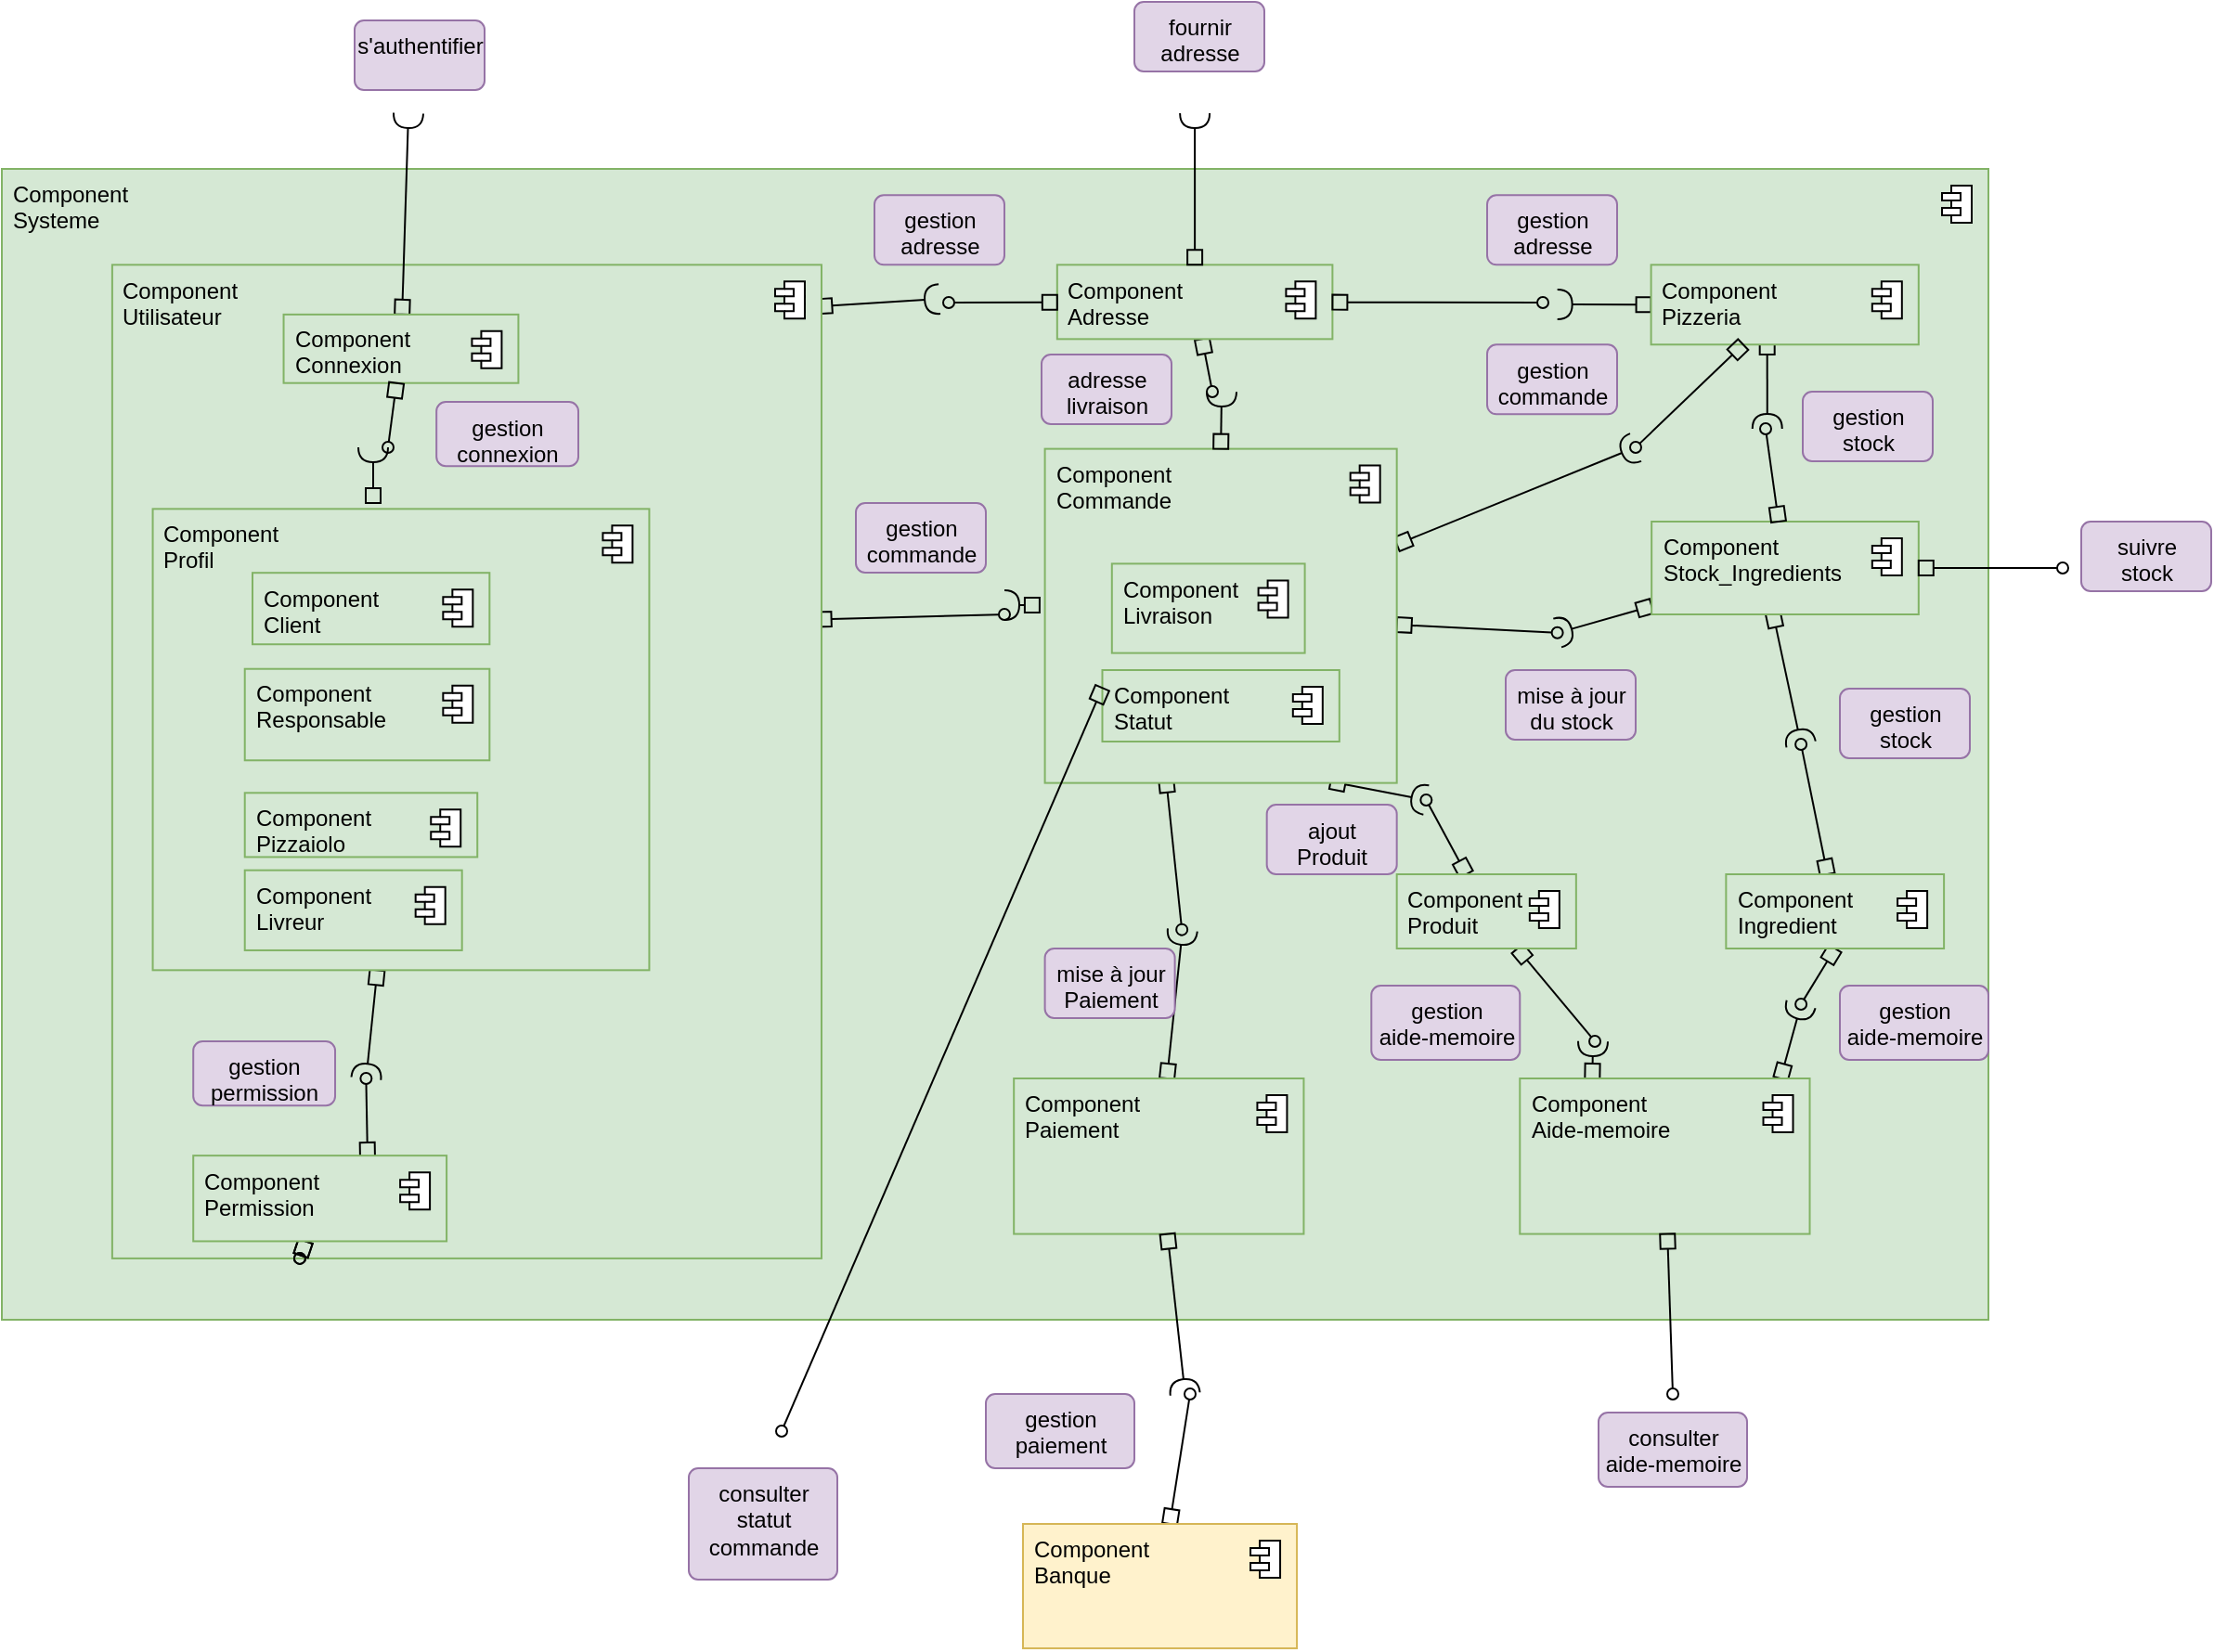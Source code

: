 <mxfile version="14.6.13" type="device"><diagram id="YfE7TOfCu_fSFhTdanTD" name="Page-1"><mxGraphModel dx="1329" dy="626" grid="1" gridSize="10" guides="1" tooltips="1" connect="1" arrows="1" fold="1" page="1" pageScale="1" pageWidth="1169" pageHeight="827" math="0" shadow="0"><root><mxCell id="0"/><mxCell id="1" parent="0"/><mxCell id="h6eIbAjX_EkyVAfvAEQu-177" value="gestion &lt;br&gt;paiement" style="html=1;align=center;verticalAlign=top;rounded=1;absoluteArcSize=1;arcSize=10;dashed=0;fillColor=#e1d5e7;strokeColor=#9673a6;" parent="1" vertex="1"><mxGeometry x="750" y="820" width="80" height="40" as="geometry"/></mxCell><mxCell id="czThRWr1tXoCfwrgeq04-4" value="Component&lt;br&gt;Systeme&lt;br&gt;" style="html=1;align=left;spacingLeft=4;verticalAlign=top;fillColor=#d5e8d4;strokeColor=#82b366;" parent="1" vertex="1"><mxGeometry x="220" y="160" width="1070" height="620" as="geometry"/></mxCell><mxCell id="czThRWr1tXoCfwrgeq04-5" value="" style="shape=module;jettyWidth=10;jettyHeight=4;" parent="czThRWr1tXoCfwrgeq04-4" vertex="1"><mxGeometry x="1" width="16" height="20" relative="1" as="geometry"><mxPoint x="-25" y="9" as="offset"/></mxGeometry></mxCell><mxCell id="GRZIoTqiJP3n3-bJ4WXV-7" style="edgeStyle=none;rounded=0;orthogonalLoop=1;jettySize=auto;html=1;entryX=0.472;entryY=0.113;entryDx=0;entryDy=0;entryPerimeter=0;startArrow=box;startFill=0;endArrow=halfCircle;endFill=0;exitX=0.994;exitY=0.042;exitDx=0;exitDy=0;exitPerimeter=0;" edge="1" parent="czThRWr1tXoCfwrgeq04-4" source="h6eIbAjX_EkyVAfvAEQu-60" target="czThRWr1tXoCfwrgeq04-4"><mxGeometry relative="1" as="geometry"/></mxCell><mxCell id="GRZIoTqiJP3n3-bJ4WXV-37" style="edgeStyle=none;rounded=0;orthogonalLoop=1;jettySize=auto;html=1;startArrow=box;startFill=0;endArrow=oval;endFill=0;exitX=0.993;exitY=0.357;exitDx=0;exitDy=0;exitPerimeter=0;" edge="1" parent="czThRWr1tXoCfwrgeq04-4" source="h6eIbAjX_EkyVAfvAEQu-60"><mxGeometry relative="1" as="geometry"><mxPoint x="445.833" y="310" as="sourcePoint"/><mxPoint x="540" y="240" as="targetPoint"/></mxGeometry></mxCell><mxCell id="h6eIbAjX_EkyVAfvAEQu-60" value="Component&lt;br&gt;Utilisateur" style="html=1;align=left;spacingLeft=4;verticalAlign=top;fillColor=#d5e8d4;strokeColor=#82b366;" parent="czThRWr1tXoCfwrgeq04-4" vertex="1"><mxGeometry x="59.444" y="51.67" width="382.04" height="535.28" as="geometry"/></mxCell><mxCell id="h6eIbAjX_EkyVAfvAEQu-61" value="" style="shape=module;jettyWidth=10;jettyHeight=4;" parent="h6eIbAjX_EkyVAfvAEQu-60" vertex="1"><mxGeometry x="1" width="16" height="20" relative="1" as="geometry"><mxPoint x="-25" y="9" as="offset"/></mxGeometry></mxCell><mxCell id="GRZIoTqiJP3n3-bJ4WXV-5" style="rounded=0;orthogonalLoop=1;jettySize=auto;html=1;entryX=0.358;entryY=0.819;entryDx=0;entryDy=0;entryPerimeter=0;startArrow=box;startFill=0;endArrow=halfCircle;endFill=0;" edge="1" parent="h6eIbAjX_EkyVAfvAEQu-60" source="h6eIbAjX_EkyVAfvAEQu-58" target="h6eIbAjX_EkyVAfvAEQu-60"><mxGeometry relative="1" as="geometry"/></mxCell><mxCell id="GRZIoTqiJP3n3-bJ4WXV-6" style="edgeStyle=none;rounded=0;orthogonalLoop=1;jettySize=auto;html=1;startArrow=box;startFill=0;endArrow=halfCircle;endFill=0;" edge="1" parent="h6eIbAjX_EkyVAfvAEQu-60"><mxGeometry relative="1" as="geometry"><mxPoint x="140.556" y="128.33" as="sourcePoint"/><mxPoint x="140.556" y="98.33" as="targetPoint"/></mxGeometry></mxCell><mxCell id="h6eIbAjX_EkyVAfvAEQu-58" value="Component&lt;br&gt;Profil" style="html=1;align=left;spacingLeft=4;verticalAlign=top;fillColor=#d5e8d4;strokeColor=#82b366;" parent="h6eIbAjX_EkyVAfvAEQu-60" vertex="1"><mxGeometry x="21.836" y="131.511" width="267.424" height="248.491" as="geometry"/></mxCell><mxCell id="h6eIbAjX_EkyVAfvAEQu-59" value="" style="shape=module;jettyWidth=10;jettyHeight=4;" parent="h6eIbAjX_EkyVAfvAEQu-58" vertex="1"><mxGeometry x="1" width="16" height="20" relative="1" as="geometry"><mxPoint x="-25" y="9" as="offset"/></mxGeometry></mxCell><mxCell id="h6eIbAjX_EkyVAfvAEQu-56" value="Component&lt;br&gt;Client" style="html=1;align=left;spacingLeft=4;verticalAlign=top;fillColor=#d5e8d4;strokeColor=#82b366;" parent="h6eIbAjX_EkyVAfvAEQu-58" vertex="1"><mxGeometry x="53.72" y="34.426" width="127.67" height="38.51" as="geometry"/></mxCell><mxCell id="h6eIbAjX_EkyVAfvAEQu-57" value="" style="shape=module;jettyWidth=10;jettyHeight=4;" parent="h6eIbAjX_EkyVAfvAEQu-56" vertex="1"><mxGeometry x="1" width="16" height="20" relative="1" as="geometry"><mxPoint x="-25" y="9" as="offset"/></mxGeometry></mxCell><mxCell id="h6eIbAjX_EkyVAfvAEQu-54" value="Component&lt;br&gt;Responsable" style="html=1;align=left;spacingLeft=4;verticalAlign=top;fillColor=#d5e8d4;strokeColor=#82b366;" parent="h6eIbAjX_EkyVAfvAEQu-58" vertex="1"><mxGeometry x="49.582" y="86.178" width="131.808" height="49.273" as="geometry"/></mxCell><mxCell id="h6eIbAjX_EkyVAfvAEQu-55" value="" style="shape=module;jettyWidth=10;jettyHeight=4;" parent="h6eIbAjX_EkyVAfvAEQu-54" vertex="1"><mxGeometry x="1" width="16" height="20" relative="1" as="geometry"><mxPoint x="-25" y="9" as="offset"/></mxGeometry></mxCell><mxCell id="h6eIbAjX_EkyVAfvAEQu-52" value="Component&lt;br&gt;Pizzaiolo" style="html=1;align=left;spacingLeft=4;verticalAlign=top;fillColor=#d5e8d4;strokeColor=#82b366;" parent="h6eIbAjX_EkyVAfvAEQu-58" vertex="1"><mxGeometry x="49.582" y="152.977" width="125.257" height="34.571" as="geometry"/></mxCell><mxCell id="h6eIbAjX_EkyVAfvAEQu-53" value="" style="shape=module;jettyWidth=10;jettyHeight=4;" parent="h6eIbAjX_EkyVAfvAEQu-52" vertex="1"><mxGeometry x="1" width="16" height="20" relative="1" as="geometry"><mxPoint x="-25" y="9" as="offset"/></mxGeometry></mxCell><mxCell id="h6eIbAjX_EkyVAfvAEQu-50" value="Component&lt;br&gt;Livreur" style="html=1;align=left;spacingLeft=4;verticalAlign=top;fillColor=#d5e8d4;strokeColor=#82b366;" parent="h6eIbAjX_EkyVAfvAEQu-58" vertex="1"><mxGeometry x="49.582" y="194.654" width="116.981" height="43.136" as="geometry"/></mxCell><mxCell id="h6eIbAjX_EkyVAfvAEQu-51" value="" style="shape=module;jettyWidth=10;jettyHeight=4;" parent="h6eIbAjX_EkyVAfvAEQu-50" vertex="1"><mxGeometry x="1" width="16" height="20" relative="1" as="geometry"><mxPoint x="-25" y="9" as="offset"/></mxGeometry></mxCell><mxCell id="h6eIbAjX_EkyVAfvAEQu-148" style="edgeStyle=none;rounded=0;orthogonalLoop=1;jettySize=auto;html=1;startArrow=box;startFill=0;endArrow=oval;endFill=0;" parent="h6eIbAjX_EkyVAfvAEQu-60" source="h6eIbAjX_EkyVAfvAEQu-48" target="h6eIbAjX_EkyVAfvAEQu-60" edge="1"><mxGeometry relative="1" as="geometry"/></mxCell><mxCell id="h6eIbAjX_EkyVAfvAEQu-149" style="edgeStyle=none;rounded=0;orthogonalLoop=1;jettySize=auto;html=1;startArrow=box;startFill=0;endArrow=oval;endFill=0;" parent="h6eIbAjX_EkyVAfvAEQu-60" source="h6eIbAjX_EkyVAfvAEQu-48" target="h6eIbAjX_EkyVAfvAEQu-60" edge="1"><mxGeometry relative="1" as="geometry"/></mxCell><mxCell id="h6eIbAjX_EkyVAfvAEQu-153" style="edgeStyle=none;rounded=0;orthogonalLoop=1;jettySize=auto;html=1;startArrow=box;startFill=0;endArrow=oval;endFill=0;exitX=0.688;exitY=0.02;exitDx=0;exitDy=0;exitPerimeter=0;" parent="h6eIbAjX_EkyVAfvAEQu-60" source="h6eIbAjX_EkyVAfvAEQu-48" edge="1"><mxGeometry relative="1" as="geometry"><mxPoint x="136.742" y="438.332" as="targetPoint"/></mxGeometry></mxCell><mxCell id="h6eIbAjX_EkyVAfvAEQu-48" value="Component&lt;br&gt;Permission" style="html=1;align=left;spacingLeft=4;verticalAlign=top;fillColor=#d5e8d4;strokeColor=#82b366;" parent="h6eIbAjX_EkyVAfvAEQu-60" vertex="1"><mxGeometry x="43.662" y="479.906" width="136.443" height="46.145" as="geometry"/></mxCell><mxCell id="h6eIbAjX_EkyVAfvAEQu-49" value="" style="shape=module;jettyWidth=10;jettyHeight=4;" parent="h6eIbAjX_EkyVAfvAEQu-48" vertex="1"><mxGeometry x="1" width="16" height="20" relative="1" as="geometry"><mxPoint x="-25" y="9" as="offset"/></mxGeometry></mxCell><mxCell id="h6eIbAjX_EkyVAfvAEQu-144" style="edgeStyle=none;rounded=0;orthogonalLoop=1;jettySize=auto;html=1;startArrow=box;startFill=0;endArrow=halfCircle;endFill=0;" parent="h6eIbAjX_EkyVAfvAEQu-60" source="h6eIbAjX_EkyVAfvAEQu-46" edge="1"><mxGeometry relative="1" as="geometry"><mxPoint x="159.556" y="-81.67" as="targetPoint"/></mxGeometry></mxCell><mxCell id="h6eIbAjX_EkyVAfvAEQu-46" value="Component&lt;br&gt;Connexion" style="html=1;align=left;spacingLeft=4;verticalAlign=top;fillColor=#d5e8d4;strokeColor=#82b366;" parent="h6eIbAjX_EkyVAfvAEQu-60" vertex="1"><mxGeometry x="92.333" y="26.764" width="126.433" height="36.916" as="geometry"/></mxCell><mxCell id="h6eIbAjX_EkyVAfvAEQu-47" value="" style="shape=module;jettyWidth=10;jettyHeight=4;" parent="h6eIbAjX_EkyVAfvAEQu-46" vertex="1"><mxGeometry x="1" width="16" height="20" relative="1" as="geometry"><mxPoint x="-25" y="9" as="offset"/></mxGeometry></mxCell><mxCell id="h6eIbAjX_EkyVAfvAEQu-162" value="gestion &lt;br&gt;connexion" style="html=1;align=center;verticalAlign=top;rounded=1;absoluteArcSize=1;arcSize=10;dashed=0;fillColor=#e1d5e7;strokeColor=#9673a6;" parent="h6eIbAjX_EkyVAfvAEQu-60" vertex="1"><mxGeometry x="174.647" y="73.832" width="76.408" height="34.609" as="geometry"/></mxCell><mxCell id="h6eIbAjX_EkyVAfvAEQu-164" value="gestion &lt;br&gt;permission" style="html=1;align=center;verticalAlign=top;rounded=1;absoluteArcSize=1;arcSize=10;dashed=0;fillColor=#e1d5e7;strokeColor=#9673a6;" parent="h6eIbAjX_EkyVAfvAEQu-60" vertex="1"><mxGeometry x="43.658" y="418.331" width="76.408" height="34.609" as="geometry"/></mxCell><mxCell id="GRZIoTqiJP3n3-bJ4WXV-22" style="edgeStyle=none;rounded=0;orthogonalLoop=1;jettySize=auto;html=1;startArrow=box;startFill=0;endArrow=oval;endFill=0;" edge="1" parent="h6eIbAjX_EkyVAfvAEQu-60" source="h6eIbAjX_EkyVAfvAEQu-46"><mxGeometry relative="1" as="geometry"><mxPoint x="148.556" y="98.33" as="targetPoint"/></mxGeometry></mxCell><mxCell id="GRZIoTqiJP3n3-bJ4WXV-19" value="" style="edgeStyle=none;rounded=0;orthogonalLoop=1;jettySize=auto;html=1;startArrow=box;startFill=0;endArrow=halfCircle;endFill=0;exitX=-0.015;exitY=0.468;exitDx=0;exitDy=0;exitPerimeter=0;" edge="1" parent="czThRWr1tXoCfwrgeq04-4" source="h6eIbAjX_EkyVAfvAEQu-34"><mxGeometry relative="1" as="geometry"><mxPoint x="540" y="235" as="targetPoint"/></mxGeometry></mxCell><mxCell id="GRZIoTqiJP3n3-bJ4WXV-20" style="edgeStyle=none;rounded=0;orthogonalLoop=1;jettySize=auto;html=1;startArrow=box;startFill=0;endArrow=halfCircle;endFill=0;exitX=0.812;exitY=0.996;exitDx=0;exitDy=0;exitPerimeter=0;" edge="1" parent="czThRWr1tXoCfwrgeq04-4" source="h6eIbAjX_EkyVAfvAEQu-34"><mxGeometry relative="1" as="geometry"><mxPoint x="767.17" y="340" as="targetPoint"/></mxGeometry></mxCell><mxCell id="GRZIoTqiJP3n3-bJ4WXV-21" style="edgeStyle=none;rounded=0;orthogonalLoop=1;jettySize=auto;html=1;startArrow=box;startFill=0;endArrow=halfCircle;endFill=0;" edge="1" parent="czThRWr1tXoCfwrgeq04-4" source="h6eIbAjX_EkyVAfvAEQu-34"><mxGeometry relative="1" as="geometry"><mxPoint x="880" y="150" as="targetPoint"/></mxGeometry></mxCell><mxCell id="GRZIoTqiJP3n3-bJ4WXV-28" style="edgeStyle=none;rounded=0;orthogonalLoop=1;jettySize=auto;html=1;entryX=0.783;entryY=0.403;entryDx=0;entryDy=0;entryPerimeter=0;startArrow=box;startFill=0;endArrow=oval;endFill=0;" edge="1" parent="czThRWr1tXoCfwrgeq04-4" source="h6eIbAjX_EkyVAfvAEQu-34" target="czThRWr1tXoCfwrgeq04-4"><mxGeometry relative="1" as="geometry"/></mxCell><mxCell id="GRZIoTqiJP3n3-bJ4WXV-34" style="edgeStyle=none;rounded=0;orthogonalLoop=1;jettySize=auto;html=1;entryX=0.594;entryY=0.661;entryDx=0;entryDy=0;entryPerimeter=0;startArrow=box;startFill=0;endArrow=oval;endFill=0;exitX=0.344;exitY=0.984;exitDx=0;exitDy=0;exitPerimeter=0;" edge="1" parent="czThRWr1tXoCfwrgeq04-4" source="h6eIbAjX_EkyVAfvAEQu-34" target="czThRWr1tXoCfwrgeq04-4"><mxGeometry relative="1" as="geometry"/></mxCell><mxCell id="h6eIbAjX_EkyVAfvAEQu-34" value="Component&lt;br&gt;Commande" style="html=1;align=left;spacingLeft=4;verticalAlign=top;fillColor=#d5e8d4;strokeColor=#82b366;" parent="czThRWr1tXoCfwrgeq04-4" vertex="1"><mxGeometry x="561.8" y="150.81" width="189.541" height="180" as="geometry"/></mxCell><mxCell id="h6eIbAjX_EkyVAfvAEQu-35" value="" style="shape=module;jettyWidth=10;jettyHeight=4;" parent="h6eIbAjX_EkyVAfvAEQu-34" vertex="1"><mxGeometry x="1" width="16" height="20" relative="1" as="geometry"><mxPoint x="-25" y="9" as="offset"/></mxGeometry></mxCell><mxCell id="h6eIbAjX_EkyVAfvAEQu-62" value="Component&lt;br&gt;Livraison" style="html=1;align=left;spacingLeft=4;verticalAlign=top;fillColor=#d5e8d4;strokeColor=#82b366;" parent="h6eIbAjX_EkyVAfvAEQu-34" vertex="1"><mxGeometry x="36.1" y="61.88" width="103.9" height="48.12" as="geometry"/></mxCell><mxCell id="h6eIbAjX_EkyVAfvAEQu-63" value="" style="shape=module;jettyWidth=10;jettyHeight=4;" parent="h6eIbAjX_EkyVAfvAEQu-62" vertex="1"><mxGeometry x="1" width="16" height="20" relative="1" as="geometry"><mxPoint x="-25" y="9" as="offset"/></mxGeometry></mxCell><mxCell id="GRZIoTqiJP3n3-bJ4WXV-130" value="Component&lt;br&gt;Statut" style="html=1;align=left;spacingLeft=4;verticalAlign=top;fillColor=#d5e8d4;strokeColor=#82b366;" vertex="1" parent="h6eIbAjX_EkyVAfvAEQu-34"><mxGeometry x="30.94" y="119.186" width="127.67" height="38.51" as="geometry"/></mxCell><mxCell id="GRZIoTqiJP3n3-bJ4WXV-131" value="" style="shape=module;jettyWidth=10;jettyHeight=4;" vertex="1" parent="GRZIoTqiJP3n3-bJ4WXV-130"><mxGeometry x="1" width="16" height="20" relative="1" as="geometry"><mxPoint x="-25" y="9" as="offset"/></mxGeometry></mxCell><mxCell id="GRZIoTqiJP3n3-bJ4WXV-12" style="edgeStyle=none;rounded=0;orthogonalLoop=1;jettySize=auto;html=1;startArrow=box;startFill=0;endArrow=halfCircle;endFill=0;exitX=0.584;exitY=-0.45;exitDx=0;exitDy=0;exitPerimeter=0;" edge="1" parent="czThRWr1tXoCfwrgeq04-4" source="h6eIbAjX_EkyVAfvAEQu-65"><mxGeometry relative="1" as="geometry"><mxPoint x="969.057" y="450" as="targetPoint"/></mxGeometry></mxCell><mxCell id="GRZIoTqiJP3n3-bJ4WXV-13" style="edgeStyle=none;rounded=0;orthogonalLoop=1;jettySize=auto;html=1;startArrow=box;startFill=0;endArrow=halfCircle;endFill=0;exitX=0.25;exitY=0;exitDx=0;exitDy=0;" edge="1" parent="czThRWr1tXoCfwrgeq04-4" source="h6eIbAjX_EkyVAfvAEQu-64"><mxGeometry relative="1" as="geometry"><mxPoint x="857.009" y="470" as="targetPoint"/></mxGeometry></mxCell><mxCell id="h6eIbAjX_EkyVAfvAEQu-64" value="Component&lt;br&gt;Aide-memoire" style="html=1;align=left;spacingLeft=4;verticalAlign=top;fillColor=#d5e8d4;strokeColor=#82b366;" parent="czThRWr1tXoCfwrgeq04-4" vertex="1"><mxGeometry x="817.64" y="489.999" width="156.119" height="83.784" as="geometry"/></mxCell><mxCell id="h6eIbAjX_EkyVAfvAEQu-65" value="" style="shape=module;jettyWidth=10;jettyHeight=4;" parent="h6eIbAjX_EkyVAfvAEQu-64" vertex="1"><mxGeometry x="1" width="16" height="20" relative="1" as="geometry"><mxPoint x="-25" y="9" as="offset"/></mxGeometry></mxCell><mxCell id="GRZIoTqiJP3n3-bJ4WXV-30" style="edgeStyle=none;rounded=0;orthogonalLoop=1;jettySize=auto;html=1;startArrow=box;startFill=0;endArrow=oval;endFill=0;" edge="1" parent="czThRWr1tXoCfwrgeq04-4" source="h6eIbAjX_EkyVAfvAEQu-36"><mxGeometry relative="1" as="geometry"><mxPoint x="767.17" y="340" as="targetPoint"/></mxGeometry></mxCell><mxCell id="GRZIoTqiJP3n3-bJ4WXV-31" style="edgeStyle=none;rounded=0;orthogonalLoop=1;jettySize=auto;html=1;startArrow=box;startFill=0;endArrow=oval;endFill=0;" edge="1" parent="czThRWr1tXoCfwrgeq04-4" source="h6eIbAjX_EkyVAfvAEQu-36"><mxGeometry relative="1" as="geometry"><mxPoint x="858.019" y="470" as="targetPoint"/></mxGeometry></mxCell><mxCell id="h6eIbAjX_EkyVAfvAEQu-36" value="Component&lt;br&gt;Produit" style="html=1;align=left;spacingLeft=4;verticalAlign=top;fillColor=#d5e8d4;strokeColor=#82b366;" parent="czThRWr1tXoCfwrgeq04-4" vertex="1"><mxGeometry x="751.342" y="380" width="96.583" height="40" as="geometry"/></mxCell><mxCell id="h6eIbAjX_EkyVAfvAEQu-37" value="" style="shape=module;jettyWidth=10;jettyHeight=4;" parent="h6eIbAjX_EkyVAfvAEQu-36" vertex="1"><mxGeometry x="1" width="16" height="20" relative="1" as="geometry"><mxPoint x="-25" y="9" as="offset"/></mxGeometry></mxCell><mxCell id="GRZIoTqiJP3n3-bJ4WXV-35" style="edgeStyle=none;rounded=0;orthogonalLoop=1;jettySize=auto;html=1;startArrow=box;startFill=0;endArrow=halfCircle;endFill=0;" edge="1" parent="czThRWr1tXoCfwrgeq04-4" source="h6eIbAjX_EkyVAfvAEQu-32"><mxGeometry relative="1" as="geometry"><mxPoint x="635.943" y="410" as="targetPoint"/></mxGeometry></mxCell><mxCell id="h6eIbAjX_EkyVAfvAEQu-32" value="Component&lt;br&gt;Paiement" style="html=1;align=left;spacingLeft=4;verticalAlign=top;fillColor=#d5e8d4;strokeColor=#82b366;" parent="czThRWr1tXoCfwrgeq04-4" vertex="1"><mxGeometry x="545.094" y="489.997" width="156.119" height="83.784" as="geometry"/></mxCell><mxCell id="h6eIbAjX_EkyVAfvAEQu-33" value="" style="shape=module;jettyWidth=10;jettyHeight=4;" parent="h6eIbAjX_EkyVAfvAEQu-32" vertex="1"><mxGeometry x="1" width="16" height="20" relative="1" as="geometry"><mxPoint x="-25" y="9" as="offset"/></mxGeometry></mxCell><mxCell id="GRZIoTqiJP3n3-bJ4WXV-43" style="edgeStyle=none;rounded=0;orthogonalLoop=1;jettySize=auto;html=1;startArrow=box;startFill=0;endArrow=oval;endFill=0;" edge="1" parent="czThRWr1tXoCfwrgeq04-4" source="h6eIbAjX_EkyVAfvAEQu-44"><mxGeometry relative="1" as="geometry"><mxPoint x="652" y="120" as="targetPoint"/></mxGeometry></mxCell><mxCell id="h6eIbAjX_EkyVAfvAEQu-44" value="Component&lt;br&gt;Adresse" style="html=1;align=left;spacingLeft=4;verticalAlign=top;fillColor=#d5e8d4;strokeColor=#82b366;" parent="czThRWr1tXoCfwrgeq04-4" vertex="1"><mxGeometry x="568.412" y="51.67" width="148.286" height="40" as="geometry"/></mxCell><mxCell id="h6eIbAjX_EkyVAfvAEQu-45" value="" style="shape=module;jettyWidth=10;jettyHeight=4;" parent="h6eIbAjX_EkyVAfvAEQu-44" vertex="1"><mxGeometry x="1" width="16" height="20" relative="1" as="geometry"><mxPoint x="-25" y="9" as="offset"/></mxGeometry></mxCell><mxCell id="GRZIoTqiJP3n3-bJ4WXV-8" style="edgeStyle=none;rounded=0;orthogonalLoop=1;jettySize=auto;html=1;startArrow=box;startFill=0;endArrow=halfCircle;endFill=0;exitX=0;exitY=0.5;exitDx=0;exitDy=0;" edge="1" parent="czThRWr1tXoCfwrgeq04-4" source="h6eIbAjX_EkyVAfvAEQu-42"><mxGeometry relative="1" as="geometry"><mxPoint x="837.83" y="73" as="targetPoint"/><Array as="points"><mxPoint x="847.925" y="73"/></Array></mxGeometry></mxCell><mxCell id="GRZIoTqiJP3n3-bJ4WXV-9" style="edgeStyle=none;rounded=0;orthogonalLoop=1;jettySize=auto;html=1;startArrow=box;startFill=0;endArrow=halfCircle;endFill=0;exitX=0.434;exitY=0.939;exitDx=0;exitDy=0;exitPerimeter=0;" edge="1" parent="czThRWr1tXoCfwrgeq04-4" source="h6eIbAjX_EkyVAfvAEQu-42"><mxGeometry relative="1" as="geometry"><mxPoint x="950.887" y="140" as="targetPoint"/></mxGeometry></mxCell><mxCell id="h6eIbAjX_EkyVAfvAEQu-42" value="Component&lt;br&gt;Pizzeria" style="html=1;align=left;spacingLeft=4;verticalAlign=top;fillColor=#d5e8d4;strokeColor=#82b366;" parent="czThRWr1tXoCfwrgeq04-4" vertex="1"><mxGeometry x="888.302" y="51.67" width="144.107" height="42.97" as="geometry"/></mxCell><mxCell id="h6eIbAjX_EkyVAfvAEQu-43" value="" style="shape=module;jettyWidth=10;jettyHeight=4;" parent="h6eIbAjX_EkyVAfvAEQu-42" vertex="1"><mxGeometry x="1" width="16" height="20" relative="1" as="geometry"><mxPoint x="-25" y="9" as="offset"/></mxGeometry></mxCell><mxCell id="GRZIoTqiJP3n3-bJ4WXV-10" style="edgeStyle=none;rounded=0;orthogonalLoop=1;jettySize=auto;html=1;startArrow=box;startFill=0;endArrow=halfCircle;endFill=0;exitX=0.454;exitY=0.98;exitDx=0;exitDy=0;exitPerimeter=0;" edge="1" parent="czThRWr1tXoCfwrgeq04-4" source="h6eIbAjX_EkyVAfvAEQu-40"><mxGeometry relative="1" as="geometry"><mxPoint x="969.057" y="310" as="targetPoint"/></mxGeometry></mxCell><mxCell id="GRZIoTqiJP3n3-bJ4WXV-29" style="edgeStyle=none;rounded=0;orthogonalLoop=1;jettySize=auto;html=1;startArrow=box;startFill=0;endArrow=halfCircle;endFill=0;" edge="1" parent="czThRWr1tXoCfwrgeq04-4" source="h6eIbAjX_EkyVAfvAEQu-40"><mxGeometry relative="1" as="geometry"><mxPoint x="837.83" y="250" as="targetPoint"/></mxGeometry></mxCell><mxCell id="h6eIbAjX_EkyVAfvAEQu-40" value="Component&lt;br&gt;Stock_Ingredients" style="html=1;align=left;spacingLeft=4;verticalAlign=top;fillColor=#d5e8d4;strokeColor=#82b366;" parent="czThRWr1tXoCfwrgeq04-4" vertex="1"><mxGeometry x="888.585" y="190" width="143.824" height="50" as="geometry"/></mxCell><mxCell id="h6eIbAjX_EkyVAfvAEQu-41" value="" style="shape=module;jettyWidth=10;jettyHeight=4;" parent="h6eIbAjX_EkyVAfvAEQu-40" vertex="1"><mxGeometry x="1" width="16" height="20" relative="1" as="geometry"><mxPoint x="-25" y="9" as="offset"/></mxGeometry></mxCell><mxCell id="GRZIoTqiJP3n3-bJ4WXV-27" style="edgeStyle=none;rounded=0;orthogonalLoop=1;jettySize=auto;html=1;startArrow=box;startFill=0;endArrow=oval;endFill=0;" edge="1" parent="czThRWr1tXoCfwrgeq04-4" source="h6eIbAjX_EkyVAfvAEQu-38"><mxGeometry relative="1" as="geometry"><mxPoint x="969.057" y="310" as="targetPoint"/></mxGeometry></mxCell><mxCell id="GRZIoTqiJP3n3-bJ4WXV-32" style="edgeStyle=none;rounded=0;orthogonalLoop=1;jettySize=auto;html=1;startArrow=box;startFill=0;endArrow=oval;endFill=0;exitX=0.5;exitY=1;exitDx=0;exitDy=0;" edge="1" parent="czThRWr1tXoCfwrgeq04-4" source="h6eIbAjX_EkyVAfvAEQu-38"><mxGeometry relative="1" as="geometry"><mxPoint x="969.057" y="450" as="targetPoint"/></mxGeometry></mxCell><mxCell id="h6eIbAjX_EkyVAfvAEQu-38" value="Component&lt;br&gt;Ingredient" style="html=1;align=left;spacingLeft=4;verticalAlign=top;fillColor=#d5e8d4;strokeColor=#82b366;" parent="czThRWr1tXoCfwrgeq04-4" vertex="1"><mxGeometry x="928.679" y="380" width="117.377" height="40" as="geometry"/></mxCell><mxCell id="h6eIbAjX_EkyVAfvAEQu-39" value="" style="shape=module;jettyWidth=10;jettyHeight=4;" parent="h6eIbAjX_EkyVAfvAEQu-38" vertex="1"><mxGeometry x="1" width="16" height="20" relative="1" as="geometry"><mxPoint x="-25" y="9" as="offset"/></mxGeometry></mxCell><mxCell id="h6eIbAjX_EkyVAfvAEQu-169" value="mise à jour &lt;br&gt;du stock" style="html=1;align=center;verticalAlign=top;rounded=1;absoluteArcSize=1;arcSize=10;dashed=0;fillColor=#e1d5e7;strokeColor=#9673a6;" parent="czThRWr1tXoCfwrgeq04-4" vertex="1"><mxGeometry x="810" y="270" width="70" height="37.5" as="geometry"/></mxCell><mxCell id="h6eIbAjX_EkyVAfvAEQu-166" value="gestion &lt;br&gt;adresse" style="html=1;align=center;verticalAlign=top;rounded=1;absoluteArcSize=1;arcSize=10;dashed=0;fillColor=#e1d5e7;strokeColor=#9673a6;" parent="czThRWr1tXoCfwrgeq04-4" vertex="1"><mxGeometry x="470" y="14.17" width="70" height="37.5" as="geometry"/></mxCell><mxCell id="h6eIbAjX_EkyVAfvAEQu-175" value="gestion &lt;br&gt;aide-memoire" style="html=1;align=center;verticalAlign=top;rounded=1;absoluteArcSize=1;arcSize=10;dashed=0;fillColor=#e1d5e7;strokeColor=#9673a6;" parent="czThRWr1tXoCfwrgeq04-4" vertex="1"><mxGeometry x="737.64" y="440" width="80" height="40" as="geometry"/></mxCell><mxCell id="h6eIbAjX_EkyVAfvAEQu-170" value="mise à jour&lt;br&gt;Paiement" style="html=1;align=center;verticalAlign=top;rounded=1;absoluteArcSize=1;arcSize=10;dashed=0;fillColor=#e1d5e7;strokeColor=#9673a6;" parent="czThRWr1tXoCfwrgeq04-4" vertex="1"><mxGeometry x="561.8" y="420" width="70" height="37.5" as="geometry"/></mxCell><mxCell id="h6eIbAjX_EkyVAfvAEQu-168" value="gestion &lt;br&gt;commande" style="html=1;align=center;verticalAlign=top;rounded=1;absoluteArcSize=1;arcSize=10;dashed=0;fillColor=#e1d5e7;strokeColor=#9673a6;" parent="czThRWr1tXoCfwrgeq04-4" vertex="1"><mxGeometry x="460" y="180" width="70" height="37.5" as="geometry"/></mxCell><mxCell id="h6eIbAjX_EkyVAfvAEQu-176" value="gestion &lt;br&gt;aide-memoire" style="html=1;align=center;verticalAlign=top;rounded=1;absoluteArcSize=1;arcSize=10;dashed=0;fillColor=#e1d5e7;strokeColor=#9673a6;" parent="czThRWr1tXoCfwrgeq04-4" vertex="1"><mxGeometry x="990.0" y="440" width="80" height="40" as="geometry"/></mxCell><mxCell id="h6eIbAjX_EkyVAfvAEQu-172" value="gestion &lt;br&gt;stock" style="html=1;align=center;verticalAlign=top;rounded=1;absoluteArcSize=1;arcSize=10;dashed=0;fillColor=#e1d5e7;strokeColor=#9673a6;" parent="czThRWr1tXoCfwrgeq04-4" vertex="1"><mxGeometry x="970" y="120" width="70" height="37.5" as="geometry"/></mxCell><mxCell id="h6eIbAjX_EkyVAfvAEQu-167" value="gestion &lt;br&gt;adresse" style="html=1;align=center;verticalAlign=top;rounded=1;absoluteArcSize=1;arcSize=10;dashed=0;fillColor=#e1d5e7;strokeColor=#9673a6;" parent="czThRWr1tXoCfwrgeq04-4" vertex="1"><mxGeometry x="800" y="14.17" width="70" height="37.5" as="geometry"/></mxCell><mxCell id="h6eIbAjX_EkyVAfvAEQu-174" value="gestion &lt;br&gt;stock" style="html=1;align=center;verticalAlign=top;rounded=1;absoluteArcSize=1;arcSize=10;dashed=0;fillColor=#e1d5e7;strokeColor=#9673a6;" parent="czThRWr1tXoCfwrgeq04-4" vertex="1"><mxGeometry x="990.0" y="280" width="70" height="37.5" as="geometry"/></mxCell><mxCell id="czThRWr1tXoCfwrgeq04-3" value="gestion&lt;br&gt;commande" style="html=1;align=center;verticalAlign=top;rounded=1;absoluteArcSize=1;arcSize=10;dashed=0;fillColor=#e1d5e7;strokeColor=#9673a6;" parent="czThRWr1tXoCfwrgeq04-4" vertex="1"><mxGeometry x="800" y="94.64" width="70" height="37.5" as="geometry"/></mxCell><mxCell id="h6eIbAjX_EkyVAfvAEQu-171" value="ajout&lt;br&gt;Produit" style="html=1;align=center;verticalAlign=top;rounded=1;absoluteArcSize=1;arcSize=10;dashed=0;fillColor=#e1d5e7;strokeColor=#9673a6;" parent="czThRWr1tXoCfwrgeq04-4" vertex="1"><mxGeometry x="681.34" y="342.5" width="70" height="37.5" as="geometry"/></mxCell><mxCell id="GRZIoTqiJP3n3-bJ4WXV-33" style="edgeStyle=none;rounded=0;orthogonalLoop=1;jettySize=auto;html=1;startArrow=box;startFill=0;endArrow=oval;endFill=0;" edge="1" parent="1" source="h6eIbAjX_EkyVAfvAEQu-30"><mxGeometry relative="1" as="geometry"><mxPoint x="860" y="820" as="targetPoint"/></mxGeometry></mxCell><mxCell id="h6eIbAjX_EkyVAfvAEQu-30" value="Component&lt;br&gt;Banque" style="html=1;align=left;spacingLeft=4;verticalAlign=top;fillColor=#fff2cc;strokeColor=#d6b656;" parent="1" vertex="1"><mxGeometry x="769.998" y="889.999" width="147.528" height="67.027" as="geometry"/></mxCell><mxCell id="h6eIbAjX_EkyVAfvAEQu-31" value="" style="shape=module;jettyWidth=10;jettyHeight=4;" parent="h6eIbAjX_EkyVAfvAEQu-30" vertex="1"><mxGeometry x="1" width="16" height="20" relative="1" as="geometry"><mxPoint x="-25" y="9" as="offset"/></mxGeometry></mxCell><mxCell id="GRZIoTqiJP3n3-bJ4WXV-14" style="edgeStyle=none;rounded=0;orthogonalLoop=1;jettySize=auto;html=1;startArrow=box;startFill=0;endArrow=halfCircle;endFill=0;" edge="1" parent="1" source="h6eIbAjX_EkyVAfvAEQu-32"><mxGeometry relative="1" as="geometry"><mxPoint x="857.33" y="820" as="targetPoint"/></mxGeometry></mxCell><mxCell id="GRZIoTqiJP3n3-bJ4WXV-23" style="edgeStyle=none;rounded=0;orthogonalLoop=1;jettySize=auto;html=1;startArrow=box;startFill=0;endArrow=oval;endFill=0;" edge="1" parent="1" source="h6eIbAjX_EkyVAfvAEQu-44"><mxGeometry relative="1" as="geometry"><mxPoint x="730" y="232" as="targetPoint"/></mxGeometry></mxCell><mxCell id="GRZIoTqiJP3n3-bJ4WXV-24" style="edgeStyle=none;rounded=0;orthogonalLoop=1;jettySize=auto;html=1;startArrow=box;startFill=0;endArrow=oval;endFill=0;" edge="1" parent="1" source="h6eIbAjX_EkyVAfvAEQu-44"><mxGeometry relative="1" as="geometry"><mxPoint x="1050" y="232" as="targetPoint"/></mxGeometry></mxCell><mxCell id="GRZIoTqiJP3n3-bJ4WXV-25" style="edgeStyle=none;rounded=0;orthogonalLoop=1;jettySize=auto;html=1;startArrow=box;startFill=0;endArrow=oval;endFill=0;" edge="1" parent="1" source="h6eIbAjX_EkyVAfvAEQu-42"><mxGeometry relative="1" as="geometry"><mxPoint x="1100" y="310" as="targetPoint"/></mxGeometry></mxCell><mxCell id="GRZIoTqiJP3n3-bJ4WXV-26" style="edgeStyle=none;rounded=0;orthogonalLoop=1;jettySize=auto;html=1;startArrow=box;startFill=0;endArrow=oval;endFill=0;" edge="1" parent="1" source="h6eIbAjX_EkyVAfvAEQu-40"><mxGeometry relative="1" as="geometry"><mxPoint x="1170" y="300" as="targetPoint"/></mxGeometry></mxCell><mxCell id="GRZIoTqiJP3n3-bJ4WXV-44" style="edgeStyle=none;rounded=0;orthogonalLoop=1;jettySize=auto;html=1;exitX=0.5;exitY=0;exitDx=0;exitDy=0;startArrow=box;startFill=0;endArrow=halfCircle;endFill=0;" edge="1" parent="1" source="h6eIbAjX_EkyVAfvAEQu-34"><mxGeometry relative="1" as="geometry"><mxPoint x="877" y="280" as="targetPoint"/></mxGeometry></mxCell><mxCell id="GRZIoTqiJP3n3-bJ4WXV-45" value="adresse&lt;br&gt;livraison" style="html=1;align=center;verticalAlign=top;rounded=1;absoluteArcSize=1;arcSize=10;dashed=0;fillColor=#e1d5e7;strokeColor=#9673a6;" vertex="1" parent="1"><mxGeometry x="780" y="260" width="70" height="37.5" as="geometry"/></mxCell><mxCell id="GRZIoTqiJP3n3-bJ4WXV-48" value="s'authentifier" style="html=1;align=center;verticalAlign=top;rounded=1;absoluteArcSize=1;arcSize=10;dashed=0;fillColor=#e1d5e7;strokeColor=#9673a6;" vertex="1" parent="1"><mxGeometry x="410" y="80.0" width="70" height="37.5" as="geometry"/></mxCell><mxCell id="GRZIoTqiJP3n3-bJ4WXV-49" style="edgeStyle=none;rounded=0;orthogonalLoop=1;jettySize=auto;html=1;startArrow=box;startFill=0;endArrow=halfCircle;endFill=0;" edge="1" parent="1" source="h6eIbAjX_EkyVAfvAEQu-44"><mxGeometry relative="1" as="geometry"><mxPoint x="862.555" y="130" as="targetPoint"/></mxGeometry></mxCell><mxCell id="GRZIoTqiJP3n3-bJ4WXV-50" value="fournir&lt;br&gt;adresse" style="html=1;align=center;verticalAlign=top;rounded=1;absoluteArcSize=1;arcSize=10;dashed=0;fillColor=#e1d5e7;strokeColor=#9673a6;" vertex="1" parent="1"><mxGeometry x="830" y="70.0" width="70" height="37.5" as="geometry"/></mxCell><mxCell id="GRZIoTqiJP3n3-bJ4WXV-51" style="edgeStyle=none;rounded=0;orthogonalLoop=1;jettySize=auto;html=1;startArrow=box;startFill=0;endArrow=oval;endFill=0;" edge="1" parent="1" source="h6eIbAjX_EkyVAfvAEQu-40"><mxGeometry relative="1" as="geometry"><mxPoint x="1330" y="375" as="targetPoint"/></mxGeometry></mxCell><mxCell id="GRZIoTqiJP3n3-bJ4WXV-52" value="suivre&lt;br&gt;stock" style="html=1;align=center;verticalAlign=top;rounded=1;absoluteArcSize=1;arcSize=10;dashed=0;fillColor=#e1d5e7;strokeColor=#9673a6;" vertex="1" parent="1"><mxGeometry x="1340" y="350" width="70" height="37.5" as="geometry"/></mxCell><mxCell id="GRZIoTqiJP3n3-bJ4WXV-53" style="edgeStyle=none;rounded=0;orthogonalLoop=1;jettySize=auto;html=1;startArrow=box;startFill=0;endArrow=oval;endFill=0;" edge="1" parent="1" source="h6eIbAjX_EkyVAfvAEQu-64"><mxGeometry relative="1" as="geometry"><mxPoint x="1120" y="820" as="targetPoint"/></mxGeometry></mxCell><mxCell id="GRZIoTqiJP3n3-bJ4WXV-54" value="consulter&lt;br&gt;aide-memoire" style="html=1;align=center;verticalAlign=top;rounded=1;absoluteArcSize=1;arcSize=10;dashed=0;fillColor=#e1d5e7;strokeColor=#9673a6;" vertex="1" parent="1"><mxGeometry x="1080" y="830" width="80" height="40" as="geometry"/></mxCell><mxCell id="GRZIoTqiJP3n3-bJ4WXV-132" style="edgeStyle=none;rounded=0;orthogonalLoop=1;jettySize=auto;html=1;startArrow=box;startFill=0;endArrow=oval;endFill=0;exitX=0;exitY=0.25;exitDx=0;exitDy=0;" edge="1" parent="1" source="GRZIoTqiJP3n3-bJ4WXV-130"><mxGeometry relative="1" as="geometry"><mxPoint x="640" y="840" as="targetPoint"/></mxGeometry></mxCell><mxCell id="GRZIoTqiJP3n3-bJ4WXV-133" value="consulter&lt;br&gt;statut&lt;br&gt;commande" style="html=1;align=center;verticalAlign=top;rounded=1;absoluteArcSize=1;arcSize=10;dashed=0;fillColor=#e1d5e7;strokeColor=#9673a6;" vertex="1" parent="1"><mxGeometry x="590" y="860" width="80" height="60" as="geometry"/></mxCell></root></mxGraphModel></diagram></mxfile>